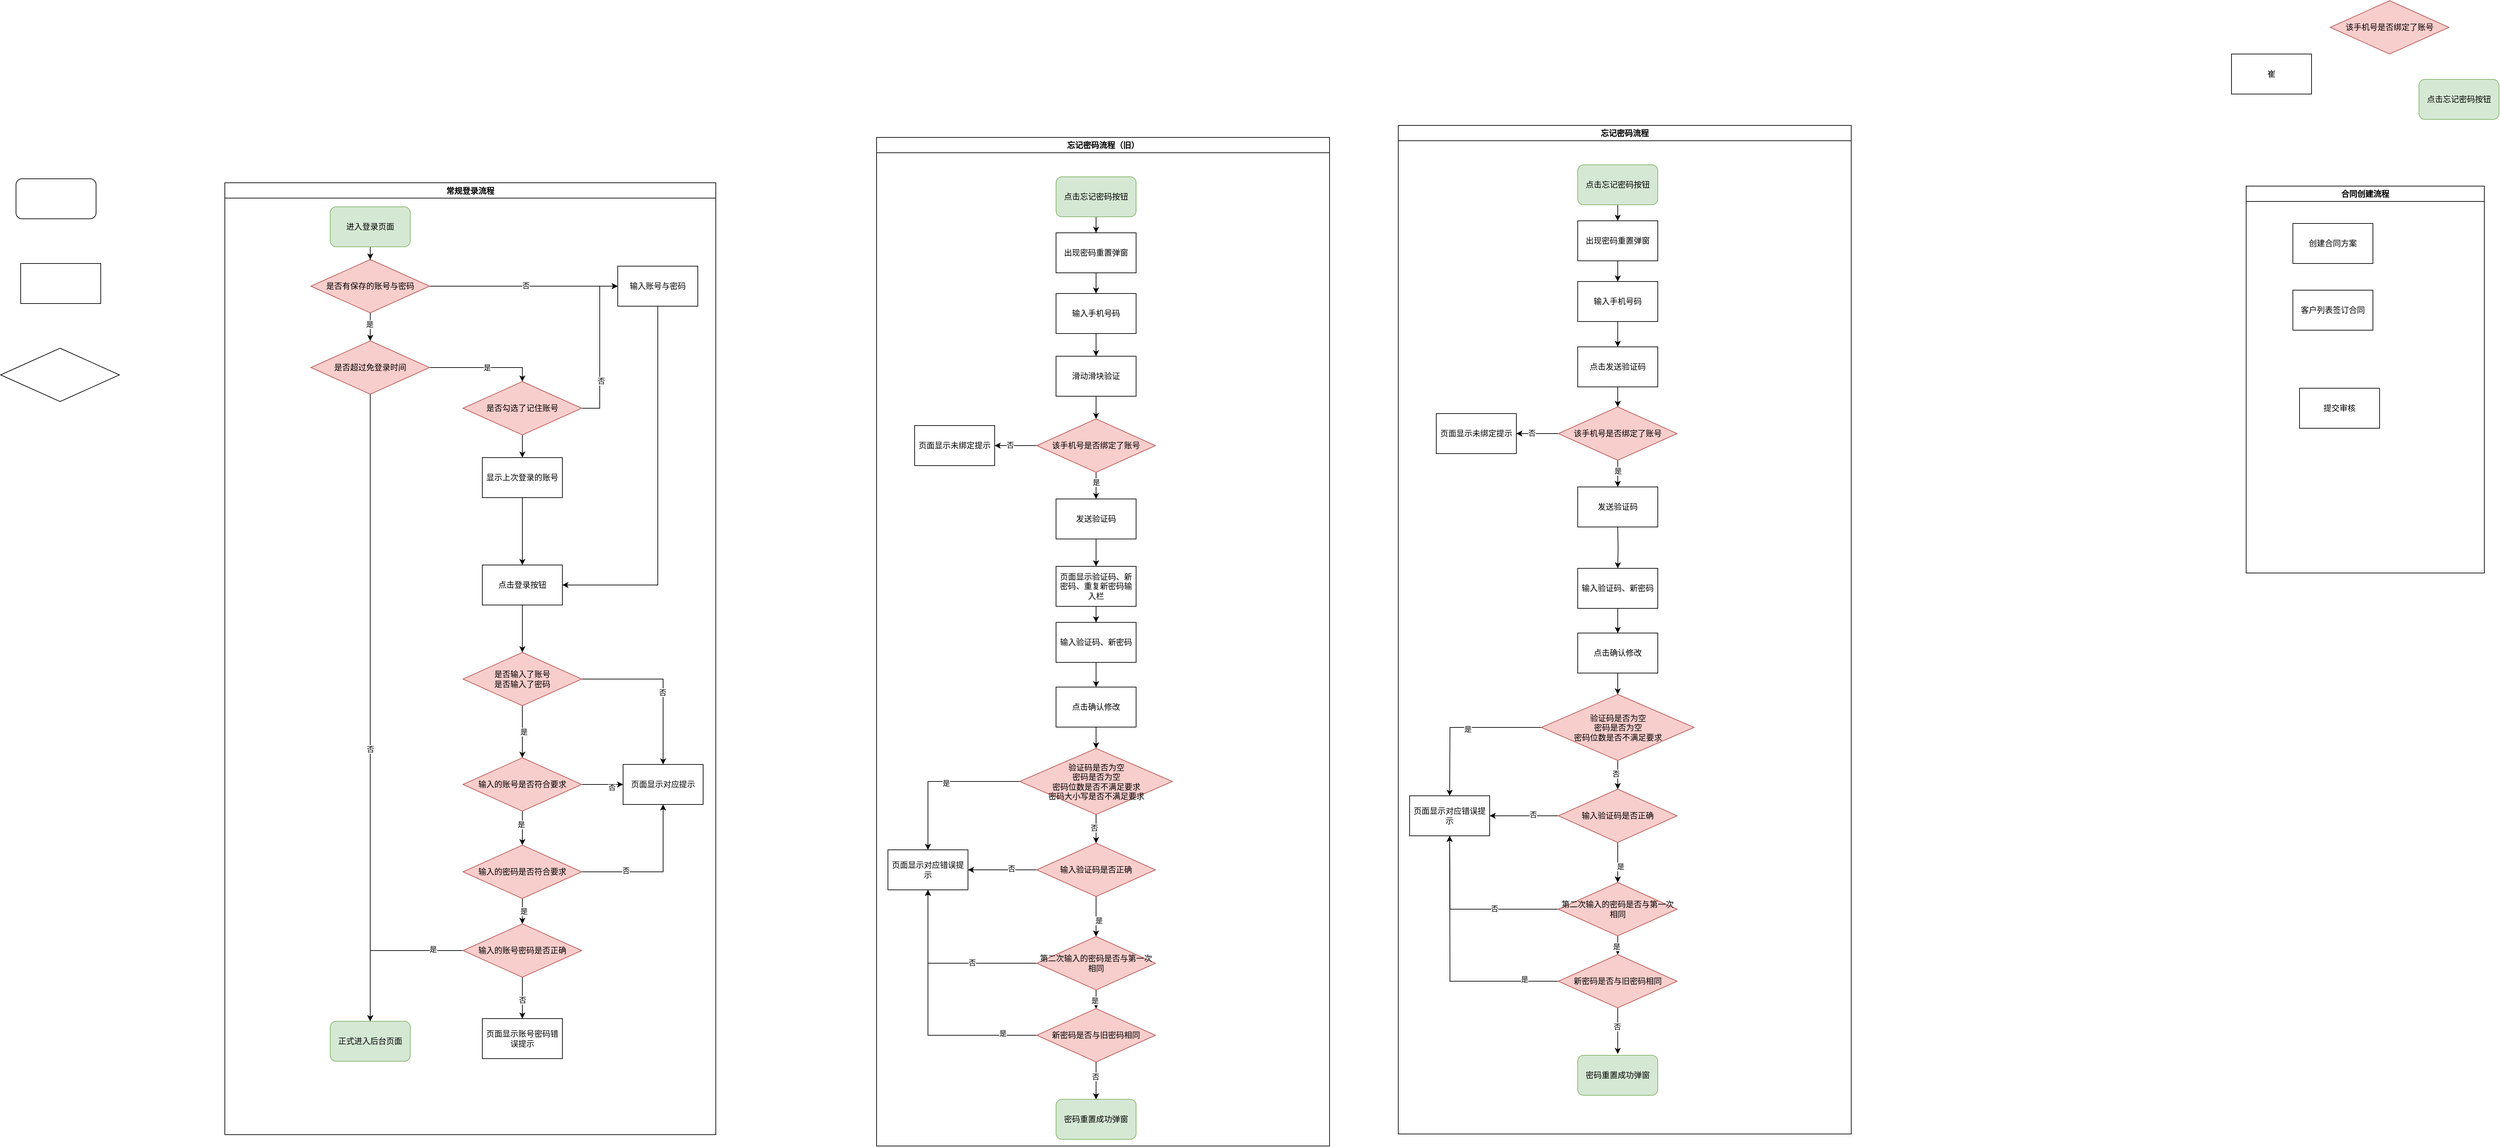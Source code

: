 <mxfile version="24.7.1" type="github">
  <diagram name="第 1 页" id="F05l9aFnmWJKwojHecaN">
    <mxGraphModel dx="1444" dy="2947" grid="0" gridSize="10" guides="1" tooltips="1" connect="1" arrows="1" fold="1" page="0" pageScale="1" pageWidth="827" pageHeight="1169" math="0" shadow="0">
      <root>
        <mxCell id="0" />
        <mxCell id="1" parent="0" />
        <mxCell id="-9Zzd_e0Hqp7uIsVxWTX-5" value="常规登录流程" style="swimlane;" parent="1" vertex="1">
          <mxGeometry x="-320" y="-600" width="736" height="1427" as="geometry">
            <mxRectangle x="-183" y="-674" width="107" height="26" as="alternateBounds" />
          </mxGeometry>
        </mxCell>
        <mxCell id="cMeBgRiUTRAfW4mJI98a-125" style="edgeStyle=orthogonalEdgeStyle;rounded=0;orthogonalLoop=1;jettySize=auto;html=1;entryX=1;entryY=0.5;entryDx=0;entryDy=0;" parent="-9Zzd_e0Hqp7uIsVxWTX-5" source="-9Zzd_e0Hqp7uIsVxWTX-2" target="cMeBgRiUTRAfW4mJI98a-122" edge="1">
          <mxGeometry relative="1" as="geometry">
            <Array as="points">
              <mxPoint x="649" y="603" />
            </Array>
          </mxGeometry>
        </mxCell>
        <mxCell id="-9Zzd_e0Hqp7uIsVxWTX-2" value="输入账号与密码" style="rounded=0;whiteSpace=wrap;html=1;" parent="-9Zzd_e0Hqp7uIsVxWTX-5" vertex="1">
          <mxGeometry x="589" y="125" width="120" height="60" as="geometry" />
        </mxCell>
        <mxCell id="-9Zzd_e0Hqp7uIsVxWTX-9" style="edgeStyle=orthogonalEdgeStyle;rounded=0;orthogonalLoop=1;jettySize=auto;html=1;entryX=0.5;entryY=0;entryDx=0;entryDy=0;" parent="-9Zzd_e0Hqp7uIsVxWTX-5" source="-9Zzd_e0Hqp7uIsVxWTX-6" target="-9Zzd_e0Hqp7uIsVxWTX-7" edge="1">
          <mxGeometry relative="1" as="geometry">
            <mxPoint x="132" y="235" as="targetPoint" />
          </mxGeometry>
        </mxCell>
        <mxCell id="-9Zzd_e0Hqp7uIsVxWTX-10" value="是" style="edgeLabel;html=1;align=center;verticalAlign=middle;resizable=0;points=[];" parent="-9Zzd_e0Hqp7uIsVxWTX-9" vertex="1" connectable="0">
          <mxGeometry x="-0.181" y="-1" relative="1" as="geometry">
            <mxPoint as="offset" />
          </mxGeometry>
        </mxCell>
        <mxCell id="-9Zzd_e0Hqp7uIsVxWTX-17" style="edgeStyle=orthogonalEdgeStyle;rounded=0;orthogonalLoop=1;jettySize=auto;html=1;entryX=0;entryY=0.5;entryDx=0;entryDy=0;" parent="-9Zzd_e0Hqp7uIsVxWTX-5" source="-9Zzd_e0Hqp7uIsVxWTX-6" target="-9Zzd_e0Hqp7uIsVxWTX-2" edge="1">
          <mxGeometry relative="1" as="geometry" />
        </mxCell>
        <mxCell id="-9Zzd_e0Hqp7uIsVxWTX-18" value="否" style="edgeLabel;html=1;align=center;verticalAlign=middle;resizable=0;points=[];" parent="-9Zzd_e0Hqp7uIsVxWTX-17" vertex="1" connectable="0">
          <mxGeometry x="0.022" y="1" relative="1" as="geometry">
            <mxPoint as="offset" />
          </mxGeometry>
        </mxCell>
        <mxCell id="-9Zzd_e0Hqp7uIsVxWTX-6" value="是否有保存的账号与密码" style="rhombus;whiteSpace=wrap;html=1;fillColor=#f8cecc;strokeColor=#b85450;" parent="-9Zzd_e0Hqp7uIsVxWTX-5" vertex="1">
          <mxGeometry x="129" y="115" width="178" height="80" as="geometry" />
        </mxCell>
        <mxCell id="-9Zzd_e0Hqp7uIsVxWTX-15" style="edgeStyle=orthogonalEdgeStyle;rounded=0;orthogonalLoop=1;jettySize=auto;html=1;entryX=0.5;entryY=0;entryDx=0;entryDy=0;" parent="-9Zzd_e0Hqp7uIsVxWTX-5" source="-9Zzd_e0Hqp7uIsVxWTX-7" target="-9Zzd_e0Hqp7uIsVxWTX-12" edge="1">
          <mxGeometry relative="1" as="geometry" />
        </mxCell>
        <mxCell id="-9Zzd_e0Hqp7uIsVxWTX-16" value="否" style="edgeLabel;html=1;align=center;verticalAlign=middle;resizable=0;points=[];" parent="-9Zzd_e0Hqp7uIsVxWTX-15" vertex="1" connectable="0">
          <mxGeometry x="0.132" relative="1" as="geometry">
            <mxPoint as="offset" />
          </mxGeometry>
        </mxCell>
        <mxCell id="cMeBgRiUTRAfW4mJI98a-4" style="edgeStyle=orthogonalEdgeStyle;rounded=0;orthogonalLoop=1;jettySize=auto;html=1;entryX=0.5;entryY=0;entryDx=0;entryDy=0;" parent="-9Zzd_e0Hqp7uIsVxWTX-5" source="-9Zzd_e0Hqp7uIsVxWTX-7" target="-9Zzd_e0Hqp7uIsVxWTX-20" edge="1">
          <mxGeometry relative="1" as="geometry" />
        </mxCell>
        <mxCell id="cMeBgRiUTRAfW4mJI98a-5" value="是" style="edgeLabel;html=1;align=center;verticalAlign=middle;resizable=0;points=[];" parent="cMeBgRiUTRAfW4mJI98a-4" vertex="1" connectable="0">
          <mxGeometry x="0.07" relative="1" as="geometry">
            <mxPoint as="offset" />
          </mxGeometry>
        </mxCell>
        <mxCell id="-9Zzd_e0Hqp7uIsVxWTX-7" value="是否超过免登录时间" style="rhombus;whiteSpace=wrap;html=1;fillColor=#f8cecc;strokeColor=#b85450;" parent="-9Zzd_e0Hqp7uIsVxWTX-5" vertex="1">
          <mxGeometry x="129" y="237" width="178" height="80" as="geometry" />
        </mxCell>
        <mxCell id="-9Zzd_e0Hqp7uIsVxWTX-14" style="edgeStyle=orthogonalEdgeStyle;rounded=0;orthogonalLoop=1;jettySize=auto;html=1;entryX=0.5;entryY=0;entryDx=0;entryDy=0;" parent="-9Zzd_e0Hqp7uIsVxWTX-5" source="-9Zzd_e0Hqp7uIsVxWTX-11" target="-9Zzd_e0Hqp7uIsVxWTX-6" edge="1">
          <mxGeometry relative="1" as="geometry" />
        </mxCell>
        <mxCell id="-9Zzd_e0Hqp7uIsVxWTX-11" value="进入登录页面" style="rounded=1;whiteSpace=wrap;html=1;fillColor=#d5e8d4;strokeColor=#82b366;" parent="-9Zzd_e0Hqp7uIsVxWTX-5" vertex="1">
          <mxGeometry x="158" y="36" width="120" height="60" as="geometry" />
        </mxCell>
        <mxCell id="-9Zzd_e0Hqp7uIsVxWTX-12" value="正式进入后台页面" style="rounded=1;whiteSpace=wrap;html=1;fillColor=#d5e8d4;strokeColor=#82b366;" parent="-9Zzd_e0Hqp7uIsVxWTX-5" vertex="1">
          <mxGeometry x="158" y="1257" width="120" height="60" as="geometry" />
        </mxCell>
        <mxCell id="cMeBgRiUTRAfW4mJI98a-124" style="edgeStyle=orthogonalEdgeStyle;rounded=0;orthogonalLoop=1;jettySize=auto;html=1;entryX=0.5;entryY=0;entryDx=0;entryDy=0;" parent="-9Zzd_e0Hqp7uIsVxWTX-5" source="-9Zzd_e0Hqp7uIsVxWTX-19" target="cMeBgRiUTRAfW4mJI98a-122" edge="1">
          <mxGeometry relative="1" as="geometry" />
        </mxCell>
        <mxCell id="-9Zzd_e0Hqp7uIsVxWTX-19" value="&lt;div&gt;显示上次登录的账号&lt;/div&gt;" style="rounded=0;whiteSpace=wrap;html=1;" parent="-9Zzd_e0Hqp7uIsVxWTX-5" vertex="1">
          <mxGeometry x="386" y="412" width="120" height="60" as="geometry" />
        </mxCell>
        <mxCell id="cMeBgRiUTRAfW4mJI98a-6" style="edgeStyle=orthogonalEdgeStyle;rounded=0;orthogonalLoop=1;jettySize=auto;html=1;entryX=0.5;entryY=0;entryDx=0;entryDy=0;" parent="-9Zzd_e0Hqp7uIsVxWTX-5" source="-9Zzd_e0Hqp7uIsVxWTX-20" target="-9Zzd_e0Hqp7uIsVxWTX-19" edge="1">
          <mxGeometry relative="1" as="geometry" />
        </mxCell>
        <mxCell id="cMeBgRiUTRAfW4mJI98a-8" style="edgeStyle=orthogonalEdgeStyle;rounded=0;orthogonalLoop=1;jettySize=auto;html=1;entryX=0;entryY=0.5;entryDx=0;entryDy=0;" parent="-9Zzd_e0Hqp7uIsVxWTX-5" source="-9Zzd_e0Hqp7uIsVxWTX-20" target="-9Zzd_e0Hqp7uIsVxWTX-2" edge="1">
          <mxGeometry relative="1" as="geometry" />
        </mxCell>
        <mxCell id="cMeBgRiUTRAfW4mJI98a-9" value="否" style="edgeLabel;html=1;align=center;verticalAlign=middle;resizable=0;points=[];" parent="cMeBgRiUTRAfW4mJI98a-8" vertex="1" connectable="0">
          <mxGeometry x="-0.422" y="-2" relative="1" as="geometry">
            <mxPoint as="offset" />
          </mxGeometry>
        </mxCell>
        <mxCell id="-9Zzd_e0Hqp7uIsVxWTX-20" value="是否勾选了记住账号" style="rhombus;whiteSpace=wrap;html=1;fillColor=#f8cecc;strokeColor=#b85450;" parent="-9Zzd_e0Hqp7uIsVxWTX-5" vertex="1">
          <mxGeometry x="357" y="298" width="178" height="80" as="geometry" />
        </mxCell>
        <mxCell id="cMeBgRiUTRAfW4mJI98a-118" style="edgeStyle=orthogonalEdgeStyle;rounded=0;orthogonalLoop=1;jettySize=auto;html=1;" parent="-9Zzd_e0Hqp7uIsVxWTX-5" source="cMeBgRiUTRAfW4mJI98a-116" target="cMeBgRiUTRAfW4mJI98a-117" edge="1">
          <mxGeometry relative="1" as="geometry" />
        </mxCell>
        <mxCell id="cMeBgRiUTRAfW4mJI98a-121" value="否" style="edgeLabel;html=1;align=center;verticalAlign=middle;resizable=0;points=[];" parent="cMeBgRiUTRAfW4mJI98a-118" vertex="1" connectable="0">
          <mxGeometry x="0.1" relative="1" as="geometry">
            <mxPoint as="offset" />
          </mxGeometry>
        </mxCell>
        <mxCell id="cMeBgRiUTRAfW4mJI98a-119" style="edgeStyle=orthogonalEdgeStyle;rounded=0;orthogonalLoop=1;jettySize=auto;html=1;entryX=0.5;entryY=0;entryDx=0;entryDy=0;" parent="-9Zzd_e0Hqp7uIsVxWTX-5" source="cMeBgRiUTRAfW4mJI98a-116" target="-9Zzd_e0Hqp7uIsVxWTX-12" edge="1">
          <mxGeometry relative="1" as="geometry" />
        </mxCell>
        <mxCell id="cMeBgRiUTRAfW4mJI98a-120" value="是" style="edgeLabel;html=1;align=center;verticalAlign=middle;resizable=0;points=[];" parent="cMeBgRiUTRAfW4mJI98a-119" vertex="1" connectable="0">
          <mxGeometry x="-0.628" y="-2" relative="1" as="geometry">
            <mxPoint as="offset" />
          </mxGeometry>
        </mxCell>
        <mxCell id="cMeBgRiUTRAfW4mJI98a-116" value="输入的账号密码是否正确" style="rhombus;whiteSpace=wrap;html=1;fillColor=#f8cecc;strokeColor=#b85450;" parent="-9Zzd_e0Hqp7uIsVxWTX-5" vertex="1">
          <mxGeometry x="357" y="1111" width="178" height="80" as="geometry" />
        </mxCell>
        <mxCell id="cMeBgRiUTRAfW4mJI98a-117" value="页面显示账号密码错误提示&lt;div&gt;&lt;/div&gt;" style="rounded=0;whiteSpace=wrap;html=1;" parent="-9Zzd_e0Hqp7uIsVxWTX-5" vertex="1">
          <mxGeometry x="386" y="1253" width="120" height="60" as="geometry" />
        </mxCell>
        <mxCell id="cMeBgRiUTRAfW4mJI98a-128" style="edgeStyle=orthogonalEdgeStyle;rounded=0;orthogonalLoop=1;jettySize=auto;html=1;" parent="-9Zzd_e0Hqp7uIsVxWTX-5" source="cMeBgRiUTRAfW4mJI98a-122" target="cMeBgRiUTRAfW4mJI98a-127" edge="1">
          <mxGeometry relative="1" as="geometry" />
        </mxCell>
        <mxCell id="cMeBgRiUTRAfW4mJI98a-122" value="点击登录按钮" style="rounded=0;whiteSpace=wrap;html=1;" parent="-9Zzd_e0Hqp7uIsVxWTX-5" vertex="1">
          <mxGeometry x="386" y="573" width="120" height="60" as="geometry" />
        </mxCell>
        <mxCell id="cMeBgRiUTRAfW4mJI98a-129" style="edgeStyle=orthogonalEdgeStyle;rounded=0;orthogonalLoop=1;jettySize=auto;html=1;entryX=0.5;entryY=0;entryDx=0;entryDy=0;" parent="-9Zzd_e0Hqp7uIsVxWTX-5" source="cMeBgRiUTRAfW4mJI98a-127" target="cMeBgRiUTRAfW4mJI98a-134" edge="1">
          <mxGeometry relative="1" as="geometry" />
        </mxCell>
        <mxCell id="cMeBgRiUTRAfW4mJI98a-130" value="是" style="edgeLabel;html=1;align=center;verticalAlign=middle;resizable=0;points=[];" parent="cMeBgRiUTRAfW4mJI98a-129" vertex="1" connectable="0">
          <mxGeometry x="-0.012" y="2" relative="1" as="geometry">
            <mxPoint as="offset" />
          </mxGeometry>
        </mxCell>
        <mxCell id="cMeBgRiUTRAfW4mJI98a-132" style="edgeStyle=orthogonalEdgeStyle;rounded=0;orthogonalLoop=1;jettySize=auto;html=1;" parent="-9Zzd_e0Hqp7uIsVxWTX-5" source="cMeBgRiUTRAfW4mJI98a-127" target="cMeBgRiUTRAfW4mJI98a-131" edge="1">
          <mxGeometry relative="1" as="geometry" />
        </mxCell>
        <mxCell id="cMeBgRiUTRAfW4mJI98a-133" value="否" style="edgeLabel;html=1;align=center;verticalAlign=middle;resizable=0;points=[];" parent="cMeBgRiUTRAfW4mJI98a-132" vertex="1" connectable="0">
          <mxGeometry x="0.136" y="-1" relative="1" as="geometry">
            <mxPoint as="offset" />
          </mxGeometry>
        </mxCell>
        <mxCell id="cMeBgRiUTRAfW4mJI98a-127" value="是否输入了账号&lt;br&gt;是否输入了密码" style="rhombus;whiteSpace=wrap;html=1;fillColor=#f8cecc;strokeColor=#b85450;" parent="-9Zzd_e0Hqp7uIsVxWTX-5" vertex="1">
          <mxGeometry x="357" y="704" width="178" height="80" as="geometry" />
        </mxCell>
        <mxCell id="cMeBgRiUTRAfW4mJI98a-131" value="页面显示对应提示&lt;div&gt;&lt;/div&gt;" style="rounded=0;whiteSpace=wrap;html=1;" parent="-9Zzd_e0Hqp7uIsVxWTX-5" vertex="1">
          <mxGeometry x="597" y="872" width="120" height="60" as="geometry" />
        </mxCell>
        <mxCell id="cMeBgRiUTRAfW4mJI98a-136" style="edgeStyle=orthogonalEdgeStyle;rounded=0;orthogonalLoop=1;jettySize=auto;html=1;" parent="-9Zzd_e0Hqp7uIsVxWTX-5" source="cMeBgRiUTRAfW4mJI98a-134" target="cMeBgRiUTRAfW4mJI98a-135" edge="1">
          <mxGeometry relative="1" as="geometry" />
        </mxCell>
        <mxCell id="cMeBgRiUTRAfW4mJI98a-138" value="是" style="edgeLabel;html=1;align=center;verticalAlign=middle;resizable=0;points=[];" parent="cMeBgRiUTRAfW4mJI98a-136" vertex="1" connectable="0">
          <mxGeometry x="-0.216" y="-2" relative="1" as="geometry">
            <mxPoint as="offset" />
          </mxGeometry>
        </mxCell>
        <mxCell id="cMeBgRiUTRAfW4mJI98a-140" style="edgeStyle=orthogonalEdgeStyle;rounded=0;orthogonalLoop=1;jettySize=auto;html=1;" parent="-9Zzd_e0Hqp7uIsVxWTX-5" source="cMeBgRiUTRAfW4mJI98a-134" target="cMeBgRiUTRAfW4mJI98a-131" edge="1">
          <mxGeometry relative="1" as="geometry" />
        </mxCell>
        <mxCell id="cMeBgRiUTRAfW4mJI98a-142" value="否" style="edgeLabel;html=1;align=center;verticalAlign=middle;resizable=0;points=[];" parent="cMeBgRiUTRAfW4mJI98a-140" vertex="1" connectable="0">
          <mxGeometry x="0.452" y="-4" relative="1" as="geometry">
            <mxPoint as="offset" />
          </mxGeometry>
        </mxCell>
        <mxCell id="cMeBgRiUTRAfW4mJI98a-134" value="输入的账号是否符合要求" style="rhombus;whiteSpace=wrap;html=1;fillColor=#f8cecc;strokeColor=#b85450;" parent="-9Zzd_e0Hqp7uIsVxWTX-5" vertex="1">
          <mxGeometry x="357" y="862" width="178" height="80" as="geometry" />
        </mxCell>
        <mxCell id="cMeBgRiUTRAfW4mJI98a-137" style="edgeStyle=orthogonalEdgeStyle;rounded=0;orthogonalLoop=1;jettySize=auto;html=1;entryX=0.5;entryY=0;entryDx=0;entryDy=0;" parent="-9Zzd_e0Hqp7uIsVxWTX-5" source="cMeBgRiUTRAfW4mJI98a-135" target="cMeBgRiUTRAfW4mJI98a-116" edge="1">
          <mxGeometry relative="1" as="geometry" />
        </mxCell>
        <mxCell id="cMeBgRiUTRAfW4mJI98a-139" value="是" style="edgeLabel;html=1;align=center;verticalAlign=middle;resizable=0;points=[];" parent="cMeBgRiUTRAfW4mJI98a-137" vertex="1" connectable="0">
          <mxGeometry x="0.095" y="2" relative="1" as="geometry">
            <mxPoint as="offset" />
          </mxGeometry>
        </mxCell>
        <mxCell id="cMeBgRiUTRAfW4mJI98a-141" style="edgeStyle=orthogonalEdgeStyle;rounded=0;orthogonalLoop=1;jettySize=auto;html=1;entryX=0.5;entryY=1;entryDx=0;entryDy=0;" parent="-9Zzd_e0Hqp7uIsVxWTX-5" source="cMeBgRiUTRAfW4mJI98a-135" target="cMeBgRiUTRAfW4mJI98a-131" edge="1">
          <mxGeometry relative="1" as="geometry" />
        </mxCell>
        <mxCell id="cMeBgRiUTRAfW4mJI98a-143" value="否" style="edgeLabel;html=1;align=center;verticalAlign=middle;resizable=0;points=[];" parent="cMeBgRiUTRAfW4mJI98a-141" vertex="1" connectable="0">
          <mxGeometry x="-0.408" y="2" relative="1" as="geometry">
            <mxPoint as="offset" />
          </mxGeometry>
        </mxCell>
        <mxCell id="cMeBgRiUTRAfW4mJI98a-135" value="输入的密码是否符合要求" style="rhombus;whiteSpace=wrap;html=1;fillColor=#f8cecc;strokeColor=#b85450;" parent="-9Zzd_e0Hqp7uIsVxWTX-5" vertex="1">
          <mxGeometry x="357" y="993" width="178" height="80" as="geometry" />
        </mxCell>
        <mxCell id="-9Zzd_e0Hqp7uIsVxWTX-8" value="" style="rhombus;whiteSpace=wrap;html=1;" parent="1" vertex="1">
          <mxGeometry x="-656" y="-352" width="178" height="80" as="geometry" />
        </mxCell>
        <mxCell id="cMeBgRiUTRAfW4mJI98a-11" value="忘记密码流程（旧）" style="swimlane;whiteSpace=wrap;html=1;" parent="1" vertex="1">
          <mxGeometry x="657" y="-668" width="679" height="1512" as="geometry" />
        </mxCell>
        <mxCell id="-7WMTudne2ME9wW7jkPf-2" style="edgeStyle=orthogonalEdgeStyle;rounded=0;orthogonalLoop=1;jettySize=auto;html=1;entryX=0.5;entryY=0;entryDx=0;entryDy=0;" parent="cMeBgRiUTRAfW4mJI98a-11" source="cMeBgRiUTRAfW4mJI98a-12" target="-7WMTudne2ME9wW7jkPf-1" edge="1">
          <mxGeometry relative="1" as="geometry" />
        </mxCell>
        <mxCell id="cMeBgRiUTRAfW4mJI98a-12" value="点击忘记密码按钮" style="rounded=1;whiteSpace=wrap;html=1;fillColor=#d5e8d4;strokeColor=#82b366;" parent="cMeBgRiUTRAfW4mJI98a-11" vertex="1">
          <mxGeometry x="269" y="59" width="120" height="60" as="geometry" />
        </mxCell>
        <mxCell id="cMeBgRiUTRAfW4mJI98a-19" style="edgeStyle=orthogonalEdgeStyle;rounded=0;orthogonalLoop=1;jettySize=auto;html=1;entryX=0.5;entryY=0;entryDx=0;entryDy=0;" parent="cMeBgRiUTRAfW4mJI98a-11" source="-9Zzd_e0Hqp7uIsVxWTX-4" target="cMeBgRiUTRAfW4mJI98a-15" edge="1">
          <mxGeometry relative="1" as="geometry" />
        </mxCell>
        <mxCell id="-9Zzd_e0Hqp7uIsVxWTX-4" value="输入手机号码" style="rounded=0;whiteSpace=wrap;html=1;" parent="cMeBgRiUTRAfW4mJI98a-11" vertex="1">
          <mxGeometry x="269" y="234" width="120" height="60" as="geometry" />
        </mxCell>
        <mxCell id="cMeBgRiUTRAfW4mJI98a-20" style="edgeStyle=orthogonalEdgeStyle;rounded=0;orthogonalLoop=1;jettySize=auto;html=1;" parent="cMeBgRiUTRAfW4mJI98a-11" source="cMeBgRiUTRAfW4mJI98a-15" target="cMeBgRiUTRAfW4mJI98a-17" edge="1">
          <mxGeometry relative="1" as="geometry" />
        </mxCell>
        <mxCell id="cMeBgRiUTRAfW4mJI98a-15" value="滑动滑块验证" style="rounded=0;whiteSpace=wrap;html=1;" parent="cMeBgRiUTRAfW4mJI98a-11" vertex="1">
          <mxGeometry x="269" y="328" width="120" height="60" as="geometry" />
        </mxCell>
        <mxCell id="cMeBgRiUTRAfW4mJI98a-22" style="edgeStyle=orthogonalEdgeStyle;rounded=0;orthogonalLoop=1;jettySize=auto;html=1;entryX=0.5;entryY=0;entryDx=0;entryDy=0;" parent="cMeBgRiUTRAfW4mJI98a-11" source="cMeBgRiUTRAfW4mJI98a-17" target="cMeBgRiUTRAfW4mJI98a-21" edge="1">
          <mxGeometry relative="1" as="geometry" />
        </mxCell>
        <mxCell id="cMeBgRiUTRAfW4mJI98a-26" value="是" style="edgeLabel;html=1;align=center;verticalAlign=middle;resizable=0;points=[];" parent="cMeBgRiUTRAfW4mJI98a-22" vertex="1" connectable="0">
          <mxGeometry x="-0.244" relative="1" as="geometry">
            <mxPoint as="offset" />
          </mxGeometry>
        </mxCell>
        <mxCell id="cMeBgRiUTRAfW4mJI98a-24" style="edgeStyle=orthogonalEdgeStyle;rounded=0;orthogonalLoop=1;jettySize=auto;html=1;entryX=1;entryY=0.5;entryDx=0;entryDy=0;" parent="cMeBgRiUTRAfW4mJI98a-11" source="cMeBgRiUTRAfW4mJI98a-17" target="cMeBgRiUTRAfW4mJI98a-23" edge="1">
          <mxGeometry relative="1" as="geometry" />
        </mxCell>
        <mxCell id="cMeBgRiUTRAfW4mJI98a-25" value="否" style="edgeLabel;html=1;align=center;verticalAlign=middle;resizable=0;points=[];" parent="cMeBgRiUTRAfW4mJI98a-24" vertex="1" connectable="0">
          <mxGeometry x="0.266" y="-1" relative="1" as="geometry">
            <mxPoint as="offset" />
          </mxGeometry>
        </mxCell>
        <mxCell id="cMeBgRiUTRAfW4mJI98a-17" value="该手机号是否绑定了账号" style="rhombus;whiteSpace=wrap;html=1;fillColor=#f8cecc;strokeColor=#b85450;" parent="cMeBgRiUTRAfW4mJI98a-11" vertex="1">
          <mxGeometry x="240" y="422" width="178" height="80" as="geometry" />
        </mxCell>
        <mxCell id="cMeBgRiUTRAfW4mJI98a-34" style="edgeStyle=orthogonalEdgeStyle;rounded=0;orthogonalLoop=1;jettySize=auto;html=1;entryX=0.5;entryY=0;entryDx=0;entryDy=0;" parent="cMeBgRiUTRAfW4mJI98a-11" source="cMeBgRiUTRAfW4mJI98a-21" target="cMeBgRiUTRAfW4mJI98a-33" edge="1">
          <mxGeometry relative="1" as="geometry" />
        </mxCell>
        <mxCell id="cMeBgRiUTRAfW4mJI98a-21" value="发送验证码" style="rounded=0;whiteSpace=wrap;html=1;" parent="cMeBgRiUTRAfW4mJI98a-11" vertex="1">
          <mxGeometry x="269" y="542" width="120" height="60" as="geometry" />
        </mxCell>
        <mxCell id="cMeBgRiUTRAfW4mJI98a-23" value="页面显示未绑定提示" style="rounded=0;whiteSpace=wrap;html=1;" parent="cMeBgRiUTRAfW4mJI98a-11" vertex="1">
          <mxGeometry x="57" y="432" width="120" height="60" as="geometry" />
        </mxCell>
        <mxCell id="cMeBgRiUTRAfW4mJI98a-31" style="edgeStyle=orthogonalEdgeStyle;rounded=0;orthogonalLoop=1;jettySize=auto;html=1;entryX=1;entryY=0.5;entryDx=0;entryDy=0;" parent="cMeBgRiUTRAfW4mJI98a-11" source="cMeBgRiUTRAfW4mJI98a-28" target="cMeBgRiUTRAfW4mJI98a-67" edge="1">
          <mxGeometry relative="1" as="geometry">
            <mxPoint x="160" y="1098" as="targetPoint" />
          </mxGeometry>
        </mxCell>
        <mxCell id="cMeBgRiUTRAfW4mJI98a-32" value="否" style="edgeLabel;html=1;align=center;verticalAlign=middle;resizable=0;points=[];" parent="cMeBgRiUTRAfW4mJI98a-31" vertex="1" connectable="0">
          <mxGeometry x="-0.263" y="-2" relative="1" as="geometry">
            <mxPoint as="offset" />
          </mxGeometry>
        </mxCell>
        <mxCell id="cMeBgRiUTRAfW4mJI98a-73" style="edgeStyle=orthogonalEdgeStyle;rounded=0;orthogonalLoop=1;jettySize=auto;html=1;entryX=0.5;entryY=0;entryDx=0;entryDy=0;" parent="cMeBgRiUTRAfW4mJI98a-11" source="cMeBgRiUTRAfW4mJI98a-28" target="cMeBgRiUTRAfW4mJI98a-72" edge="1">
          <mxGeometry relative="1" as="geometry" />
        </mxCell>
        <mxCell id="cMeBgRiUTRAfW4mJI98a-74" value="是" style="edgeLabel;html=1;align=center;verticalAlign=middle;resizable=0;points=[];" parent="cMeBgRiUTRAfW4mJI98a-73" vertex="1" connectable="0">
          <mxGeometry x="0.178" y="4" relative="1" as="geometry">
            <mxPoint as="offset" />
          </mxGeometry>
        </mxCell>
        <mxCell id="cMeBgRiUTRAfW4mJI98a-28" value="输入验证码是否正确" style="rhombus;whiteSpace=wrap;html=1;fillColor=#f8cecc;strokeColor=#b85450;" parent="cMeBgRiUTRAfW4mJI98a-11" vertex="1">
          <mxGeometry x="240" y="1058" width="178" height="80" as="geometry" />
        </mxCell>
        <mxCell id="cMeBgRiUTRAfW4mJI98a-38" style="edgeStyle=orthogonalEdgeStyle;rounded=0;orthogonalLoop=1;jettySize=auto;html=1;" parent="cMeBgRiUTRAfW4mJI98a-11" source="cMeBgRiUTRAfW4mJI98a-33" target="cMeBgRiUTRAfW4mJI98a-37" edge="1">
          <mxGeometry relative="1" as="geometry" />
        </mxCell>
        <mxCell id="cMeBgRiUTRAfW4mJI98a-33" value="页面显示验证码、新密码、重复新密码输入栏" style="rounded=0;whiteSpace=wrap;html=1;" parent="cMeBgRiUTRAfW4mJI98a-11" vertex="1">
          <mxGeometry x="269" y="643" width="120" height="60" as="geometry" />
        </mxCell>
        <mxCell id="cMeBgRiUTRAfW4mJI98a-66" style="edgeStyle=orthogonalEdgeStyle;rounded=0;orthogonalLoop=1;jettySize=auto;html=1;entryX=0.5;entryY=0;entryDx=0;entryDy=0;" parent="cMeBgRiUTRAfW4mJI98a-11" source="cMeBgRiUTRAfW4mJI98a-36" target="cMeBgRiUTRAfW4mJI98a-65" edge="1">
          <mxGeometry relative="1" as="geometry" />
        </mxCell>
        <mxCell id="cMeBgRiUTRAfW4mJI98a-36" value="点击确认修改" style="rounded=0;whiteSpace=wrap;html=1;" parent="cMeBgRiUTRAfW4mJI98a-11" vertex="1">
          <mxGeometry x="269" y="824" width="120" height="60" as="geometry" />
        </mxCell>
        <mxCell id="cMeBgRiUTRAfW4mJI98a-39" style="edgeStyle=orthogonalEdgeStyle;rounded=0;orthogonalLoop=1;jettySize=auto;html=1;entryX=0.5;entryY=0;entryDx=0;entryDy=0;" parent="cMeBgRiUTRAfW4mJI98a-11" source="cMeBgRiUTRAfW4mJI98a-37" target="cMeBgRiUTRAfW4mJI98a-36" edge="1">
          <mxGeometry relative="1" as="geometry" />
        </mxCell>
        <mxCell id="cMeBgRiUTRAfW4mJI98a-37" value="输入验证码、新密码" style="rounded=0;whiteSpace=wrap;html=1;" parent="cMeBgRiUTRAfW4mJI98a-11" vertex="1">
          <mxGeometry x="269" y="727" width="120" height="60" as="geometry" />
        </mxCell>
        <mxCell id="cMeBgRiUTRAfW4mJI98a-68" style="edgeStyle=orthogonalEdgeStyle;rounded=0;orthogonalLoop=1;jettySize=auto;html=1;entryX=0.5;entryY=0;entryDx=0;entryDy=0;" parent="cMeBgRiUTRAfW4mJI98a-11" source="cMeBgRiUTRAfW4mJI98a-65" target="cMeBgRiUTRAfW4mJI98a-67" edge="1">
          <mxGeometry relative="1" as="geometry">
            <mxPoint x="100" y="1068" as="targetPoint" />
          </mxGeometry>
        </mxCell>
        <mxCell id="cMeBgRiUTRAfW4mJI98a-69" value="是" style="edgeLabel;html=1;align=center;verticalAlign=middle;resizable=0;points=[];" parent="cMeBgRiUTRAfW4mJI98a-68" vertex="1" connectable="0">
          <mxGeometry x="-0.073" y="2" relative="1" as="geometry">
            <mxPoint as="offset" />
          </mxGeometry>
        </mxCell>
        <mxCell id="cMeBgRiUTRAfW4mJI98a-70" style="edgeStyle=orthogonalEdgeStyle;rounded=0;orthogonalLoop=1;jettySize=auto;html=1;entryX=0.5;entryY=0;entryDx=0;entryDy=0;" parent="cMeBgRiUTRAfW4mJI98a-11" source="cMeBgRiUTRAfW4mJI98a-65" target="cMeBgRiUTRAfW4mJI98a-28" edge="1">
          <mxGeometry relative="1" as="geometry" />
        </mxCell>
        <mxCell id="cMeBgRiUTRAfW4mJI98a-71" value="否" style="edgeLabel;html=1;align=center;verticalAlign=middle;resizable=0;points=[];" parent="cMeBgRiUTRAfW4mJI98a-70" vertex="1" connectable="0">
          <mxGeometry x="-0.08" y="-3" relative="1" as="geometry">
            <mxPoint as="offset" />
          </mxGeometry>
        </mxCell>
        <mxCell id="cMeBgRiUTRAfW4mJI98a-65" value="验证码是否为空&lt;br&gt;密码是否为空&lt;br&gt;密码位数是否不满足要求&lt;div&gt;密码大小写是否不满足要求&lt;br&gt;&lt;/div&gt;" style="rhombus;whiteSpace=wrap;html=1;fillColor=#f8cecc;strokeColor=#b85450;" parent="cMeBgRiUTRAfW4mJI98a-11" vertex="1">
          <mxGeometry x="214.5" y="916" width="229" height="99" as="geometry" />
        </mxCell>
        <mxCell id="cMeBgRiUTRAfW4mJI98a-67" value="页面显示对应错误提示" style="rounded=0;whiteSpace=wrap;html=1;" parent="cMeBgRiUTRAfW4mJI98a-11" vertex="1">
          <mxGeometry x="17" y="1068" width="120" height="60" as="geometry" />
        </mxCell>
        <mxCell id="cMeBgRiUTRAfW4mJI98a-75" style="edgeStyle=orthogonalEdgeStyle;rounded=0;orthogonalLoop=1;jettySize=auto;html=1;entryX=0.5;entryY=1;entryDx=0;entryDy=0;" parent="cMeBgRiUTRAfW4mJI98a-11" source="cMeBgRiUTRAfW4mJI98a-72" target="cMeBgRiUTRAfW4mJI98a-67" edge="1">
          <mxGeometry relative="1" as="geometry">
            <mxPoint x="160" y="1098" as="targetPoint" />
          </mxGeometry>
        </mxCell>
        <mxCell id="cMeBgRiUTRAfW4mJI98a-76" value="否" style="edgeLabel;html=1;align=center;verticalAlign=middle;resizable=0;points=[];" parent="cMeBgRiUTRAfW4mJI98a-75" vertex="1" connectable="0">
          <mxGeometry x="-0.291" y="-1" relative="1" as="geometry">
            <mxPoint as="offset" />
          </mxGeometry>
        </mxCell>
        <mxCell id="cMeBgRiUTRAfW4mJI98a-78" style="edgeStyle=orthogonalEdgeStyle;rounded=0;orthogonalLoop=1;jettySize=auto;html=1;entryX=0.5;entryY=0;entryDx=0;entryDy=0;" parent="cMeBgRiUTRAfW4mJI98a-11" source="cMeBgRiUTRAfW4mJI98a-72" target="wff64aWxeOLmYA7VvRD1-1" edge="1">
          <mxGeometry relative="1" as="geometry">
            <mxPoint x="332" y="1354" as="targetPoint" />
          </mxGeometry>
        </mxCell>
        <mxCell id="wff64aWxeOLmYA7VvRD1-3" value="是" style="edgeLabel;html=1;align=center;verticalAlign=middle;resizable=0;points=[];" parent="cMeBgRiUTRAfW4mJI98a-78" vertex="1" connectable="0">
          <mxGeometry x="-0.059" y="2" relative="1" as="geometry">
            <mxPoint as="offset" />
          </mxGeometry>
        </mxCell>
        <mxCell id="cMeBgRiUTRAfW4mJI98a-72" value="第二次输入的密码是否与第一次相同" style="rhombus;whiteSpace=wrap;html=1;fillColor=#f8cecc;strokeColor=#b85450;" parent="cMeBgRiUTRAfW4mJI98a-11" vertex="1">
          <mxGeometry x="240" y="1198" width="178" height="80" as="geometry" />
        </mxCell>
        <mxCell id="cMeBgRiUTRAfW4mJI98a-77" value="密码重置成功弹窗" style="rounded=1;whiteSpace=wrap;html=1;fillColor=#d5e8d4;strokeColor=#82b366;" parent="cMeBgRiUTRAfW4mJI98a-11" vertex="1">
          <mxGeometry x="269" y="1442" width="120" height="60" as="geometry" />
        </mxCell>
        <mxCell id="-7WMTudne2ME9wW7jkPf-3" style="edgeStyle=orthogonalEdgeStyle;rounded=0;orthogonalLoop=1;jettySize=auto;html=1;entryX=0.5;entryY=0;entryDx=0;entryDy=0;" parent="cMeBgRiUTRAfW4mJI98a-11" source="-7WMTudne2ME9wW7jkPf-1" target="-9Zzd_e0Hqp7uIsVxWTX-4" edge="1">
          <mxGeometry relative="1" as="geometry" />
        </mxCell>
        <mxCell id="-7WMTudne2ME9wW7jkPf-1" value="出现密码重置弹窗" style="rounded=0;whiteSpace=wrap;html=1;" parent="cMeBgRiUTRAfW4mJI98a-11" vertex="1">
          <mxGeometry x="269" y="143" width="120" height="60" as="geometry" />
        </mxCell>
        <mxCell id="wff64aWxeOLmYA7VvRD1-2" style="edgeStyle=orthogonalEdgeStyle;rounded=0;orthogonalLoop=1;jettySize=auto;html=1;entryX=0.5;entryY=0;entryDx=0;entryDy=0;" parent="cMeBgRiUTRAfW4mJI98a-11" source="wff64aWxeOLmYA7VvRD1-1" target="cMeBgRiUTRAfW4mJI98a-77" edge="1">
          <mxGeometry relative="1" as="geometry" />
        </mxCell>
        <mxCell id="wff64aWxeOLmYA7VvRD1-4" value="否" style="edgeLabel;html=1;align=center;verticalAlign=middle;resizable=0;points=[];" parent="wff64aWxeOLmYA7VvRD1-2" vertex="1" connectable="0">
          <mxGeometry x="-0.214" y="-1" relative="1" as="geometry">
            <mxPoint as="offset" />
          </mxGeometry>
        </mxCell>
        <mxCell id="wff64aWxeOLmYA7VvRD1-5" style="edgeStyle=orthogonalEdgeStyle;rounded=0;orthogonalLoop=1;jettySize=auto;html=1;entryX=0.5;entryY=1;entryDx=0;entryDy=0;" parent="cMeBgRiUTRAfW4mJI98a-11" source="wff64aWxeOLmYA7VvRD1-1" target="cMeBgRiUTRAfW4mJI98a-67" edge="1">
          <mxGeometry relative="1" as="geometry" />
        </mxCell>
        <mxCell id="wff64aWxeOLmYA7VvRD1-6" value="是" style="edgeLabel;html=1;align=center;verticalAlign=middle;resizable=0;points=[];" parent="wff64aWxeOLmYA7VvRD1-5" vertex="1" connectable="0">
          <mxGeometry x="-0.729" y="-3" relative="1" as="geometry">
            <mxPoint as="offset" />
          </mxGeometry>
        </mxCell>
        <mxCell id="wff64aWxeOLmYA7VvRD1-1" value="新密码是否与旧密码相同" style="rhombus;whiteSpace=wrap;html=1;fillColor=#f8cecc;strokeColor=#b85450;" parent="cMeBgRiUTRAfW4mJI98a-11" vertex="1">
          <mxGeometry x="240" y="1306" width="178" height="80" as="geometry" />
        </mxCell>
        <mxCell id="cMeBgRiUTRAfW4mJI98a-14" value="" style="rounded=1;whiteSpace=wrap;html=1;" parent="1" vertex="1">
          <mxGeometry x="-633" y="-606" width="120" height="60" as="geometry" />
        </mxCell>
        <mxCell id="cMeBgRiUTRAfW4mJI98a-16" value="" style="rounded=0;whiteSpace=wrap;html=1;" parent="1" vertex="1">
          <mxGeometry x="-626" y="-479" width="120" height="60" as="geometry" />
        </mxCell>
        <mxCell id="wff64aWxeOLmYA7VvRD1-7" value="忘记密码流程" style="swimlane;whiteSpace=wrap;html=1;" parent="1" vertex="1">
          <mxGeometry x="1439" y="-686" width="679" height="1512" as="geometry" />
        </mxCell>
        <mxCell id="wff64aWxeOLmYA7VvRD1-8" style="edgeStyle=orthogonalEdgeStyle;rounded=0;orthogonalLoop=1;jettySize=auto;html=1;entryX=0.5;entryY=0;entryDx=0;entryDy=0;" parent="wff64aWxeOLmYA7VvRD1-7" source="wff64aWxeOLmYA7VvRD1-9" target="wff64aWxeOLmYA7VvRD1-46" edge="1">
          <mxGeometry relative="1" as="geometry" />
        </mxCell>
        <mxCell id="wff64aWxeOLmYA7VvRD1-9" value="点击忘记密码按钮" style="rounded=1;whiteSpace=wrap;html=1;fillColor=#d5e8d4;strokeColor=#82b366;" parent="wff64aWxeOLmYA7VvRD1-7" vertex="1">
          <mxGeometry x="269" y="59" width="120" height="60" as="geometry" />
        </mxCell>
        <mxCell id="wff64aWxeOLmYA7VvRD1-10" style="edgeStyle=orthogonalEdgeStyle;rounded=0;orthogonalLoop=1;jettySize=auto;html=1;" parent="wff64aWxeOLmYA7VvRD1-7" source="wff64aWxeOLmYA7VvRD1-11" target="wff64aWxeOLmYA7VvRD1-52" edge="1">
          <mxGeometry relative="1" as="geometry">
            <mxPoint x="329" y="328" as="targetPoint" />
          </mxGeometry>
        </mxCell>
        <mxCell id="wff64aWxeOLmYA7VvRD1-11" value="输入手机号码" style="rounded=0;whiteSpace=wrap;html=1;" parent="wff64aWxeOLmYA7VvRD1-7" vertex="1">
          <mxGeometry x="269" y="234" width="120" height="60" as="geometry" />
        </mxCell>
        <mxCell id="wff64aWxeOLmYA7VvRD1-14" style="edgeStyle=orthogonalEdgeStyle;rounded=0;orthogonalLoop=1;jettySize=auto;html=1;entryX=0.5;entryY=0;entryDx=0;entryDy=0;" parent="wff64aWxeOLmYA7VvRD1-7" source="wff64aWxeOLmYA7VvRD1-18" edge="1">
          <mxGeometry relative="1" as="geometry">
            <mxPoint x="329" y="542" as="targetPoint" />
          </mxGeometry>
        </mxCell>
        <mxCell id="wff64aWxeOLmYA7VvRD1-15" value="是" style="edgeLabel;html=1;align=center;verticalAlign=middle;resizable=0;points=[];" parent="wff64aWxeOLmYA7VvRD1-14" vertex="1" connectable="0">
          <mxGeometry x="-0.244" relative="1" as="geometry">
            <mxPoint as="offset" />
          </mxGeometry>
        </mxCell>
        <mxCell id="wff64aWxeOLmYA7VvRD1-16" style="edgeStyle=orthogonalEdgeStyle;rounded=0;orthogonalLoop=1;jettySize=auto;html=1;entryX=1;entryY=0.5;entryDx=0;entryDy=0;" parent="wff64aWxeOLmYA7VvRD1-7" source="wff64aWxeOLmYA7VvRD1-18" target="wff64aWxeOLmYA7VvRD1-21" edge="1">
          <mxGeometry relative="1" as="geometry" />
        </mxCell>
        <mxCell id="wff64aWxeOLmYA7VvRD1-17" value="否" style="edgeLabel;html=1;align=center;verticalAlign=middle;resizable=0;points=[];" parent="wff64aWxeOLmYA7VvRD1-16" vertex="1" connectable="0">
          <mxGeometry x="0.266" y="-1" relative="1" as="geometry">
            <mxPoint as="offset" />
          </mxGeometry>
        </mxCell>
        <mxCell id="wff64aWxeOLmYA7VvRD1-18" value="该手机号是否绑定了账号" style="rhombus;whiteSpace=wrap;html=1;fillColor=#f8cecc;strokeColor=#b85450;" parent="wff64aWxeOLmYA7VvRD1-7" vertex="1">
          <mxGeometry x="240" y="422" width="178" height="80" as="geometry" />
        </mxCell>
        <mxCell id="wff64aWxeOLmYA7VvRD1-19" style="edgeStyle=orthogonalEdgeStyle;rounded=0;orthogonalLoop=1;jettySize=auto;html=1;" parent="wff64aWxeOLmYA7VvRD1-7" target="wff64aWxeOLmYA7VvRD1-32" edge="1">
          <mxGeometry relative="1" as="geometry">
            <mxPoint x="329" y="602" as="sourcePoint" />
            <mxPoint x="329" y="643" as="targetPoint" />
          </mxGeometry>
        </mxCell>
        <mxCell id="wff64aWxeOLmYA7VvRD1-21" value="页面显示未绑定提示" style="rounded=0;whiteSpace=wrap;html=1;" parent="wff64aWxeOLmYA7VvRD1-7" vertex="1">
          <mxGeometry x="57" y="432" width="120" height="60" as="geometry" />
        </mxCell>
        <mxCell id="wff64aWxeOLmYA7VvRD1-22" style="edgeStyle=orthogonalEdgeStyle;rounded=0;orthogonalLoop=1;jettySize=auto;html=1;entryX=1;entryY=0.5;entryDx=0;entryDy=0;" parent="wff64aWxeOLmYA7VvRD1-7" source="wff64aWxeOLmYA7VvRD1-26" edge="1">
          <mxGeometry relative="1" as="geometry">
            <mxPoint x="137" y="1035" as="targetPoint" />
          </mxGeometry>
        </mxCell>
        <mxCell id="wff64aWxeOLmYA7VvRD1-23" value="否" style="edgeLabel;html=1;align=center;verticalAlign=middle;resizable=0;points=[];" parent="wff64aWxeOLmYA7VvRD1-22" vertex="1" connectable="0">
          <mxGeometry x="-0.263" y="-2" relative="1" as="geometry">
            <mxPoint as="offset" />
          </mxGeometry>
        </mxCell>
        <mxCell id="wff64aWxeOLmYA7VvRD1-24" style="edgeStyle=orthogonalEdgeStyle;rounded=0;orthogonalLoop=1;jettySize=auto;html=1;entryX=0.5;entryY=0;entryDx=0;entryDy=0;" parent="wff64aWxeOLmYA7VvRD1-7" source="wff64aWxeOLmYA7VvRD1-26" target="wff64aWxeOLmYA7VvRD1-43" edge="1">
          <mxGeometry relative="1" as="geometry" />
        </mxCell>
        <mxCell id="wff64aWxeOLmYA7VvRD1-25" value="是" style="edgeLabel;html=1;align=center;verticalAlign=middle;resizable=0;points=[];" parent="wff64aWxeOLmYA7VvRD1-24" vertex="1" connectable="0">
          <mxGeometry x="0.178" y="4" relative="1" as="geometry">
            <mxPoint as="offset" />
          </mxGeometry>
        </mxCell>
        <mxCell id="wff64aWxeOLmYA7VvRD1-26" value="输入验证码是否正确" style="rhombus;whiteSpace=wrap;html=1;fillColor=#f8cecc;strokeColor=#b85450;" parent="wff64aWxeOLmYA7VvRD1-7" vertex="1">
          <mxGeometry x="240" y="995" width="178" height="80" as="geometry" />
        </mxCell>
        <mxCell id="wff64aWxeOLmYA7VvRD1-29" style="edgeStyle=orthogonalEdgeStyle;rounded=0;orthogonalLoop=1;jettySize=auto;html=1;entryX=0.5;entryY=0;entryDx=0;entryDy=0;" parent="wff64aWxeOLmYA7VvRD1-7" source="wff64aWxeOLmYA7VvRD1-30" target="wff64aWxeOLmYA7VvRD1-37" edge="1">
          <mxGeometry relative="1" as="geometry" />
        </mxCell>
        <mxCell id="wff64aWxeOLmYA7VvRD1-30" value="点击确认修改" style="rounded=0;whiteSpace=wrap;html=1;" parent="wff64aWxeOLmYA7VvRD1-7" vertex="1">
          <mxGeometry x="269" y="761" width="120" height="60" as="geometry" />
        </mxCell>
        <mxCell id="wff64aWxeOLmYA7VvRD1-31" style="edgeStyle=orthogonalEdgeStyle;rounded=0;orthogonalLoop=1;jettySize=auto;html=1;entryX=0.5;entryY=0;entryDx=0;entryDy=0;" parent="wff64aWxeOLmYA7VvRD1-7" source="wff64aWxeOLmYA7VvRD1-32" target="wff64aWxeOLmYA7VvRD1-30" edge="1">
          <mxGeometry relative="1" as="geometry" />
        </mxCell>
        <mxCell id="wff64aWxeOLmYA7VvRD1-32" value="输入验证码、新密码" style="rounded=0;whiteSpace=wrap;html=1;" parent="wff64aWxeOLmYA7VvRD1-7" vertex="1">
          <mxGeometry x="269" y="664" width="120" height="60" as="geometry" />
        </mxCell>
        <mxCell id="wff64aWxeOLmYA7VvRD1-33" style="edgeStyle=orthogonalEdgeStyle;rounded=0;orthogonalLoop=1;jettySize=auto;html=1;entryX=0.5;entryY=0;entryDx=0;entryDy=0;" parent="wff64aWxeOLmYA7VvRD1-7" source="wff64aWxeOLmYA7VvRD1-37" edge="1">
          <mxGeometry relative="1" as="geometry">
            <mxPoint x="77" y="1005" as="targetPoint" />
          </mxGeometry>
        </mxCell>
        <mxCell id="wff64aWxeOLmYA7VvRD1-34" value="是" style="edgeLabel;html=1;align=center;verticalAlign=middle;resizable=0;points=[];" parent="wff64aWxeOLmYA7VvRD1-33" vertex="1" connectable="0">
          <mxGeometry x="-0.073" y="2" relative="1" as="geometry">
            <mxPoint as="offset" />
          </mxGeometry>
        </mxCell>
        <mxCell id="wff64aWxeOLmYA7VvRD1-35" style="edgeStyle=orthogonalEdgeStyle;rounded=0;orthogonalLoop=1;jettySize=auto;html=1;entryX=0.5;entryY=0;entryDx=0;entryDy=0;" parent="wff64aWxeOLmYA7VvRD1-7" source="wff64aWxeOLmYA7VvRD1-37" target="wff64aWxeOLmYA7VvRD1-26" edge="1">
          <mxGeometry relative="1" as="geometry" />
        </mxCell>
        <mxCell id="wff64aWxeOLmYA7VvRD1-36" value="否" style="edgeLabel;html=1;align=center;verticalAlign=middle;resizable=0;points=[];" parent="wff64aWxeOLmYA7VvRD1-35" vertex="1" connectable="0">
          <mxGeometry x="-0.08" y="-3" relative="1" as="geometry">
            <mxPoint as="offset" />
          </mxGeometry>
        </mxCell>
        <mxCell id="wff64aWxeOLmYA7VvRD1-37" value="验证码是否为空&lt;br&gt;密码是否为空&lt;br&gt;密码位数是否不满足要求" style="rhombus;whiteSpace=wrap;html=1;fillColor=#f8cecc;strokeColor=#b85450;" parent="wff64aWxeOLmYA7VvRD1-7" vertex="1">
          <mxGeometry x="214.5" y="853" width="229" height="99" as="geometry" />
        </mxCell>
        <mxCell id="wff64aWxeOLmYA7VvRD1-38" value="页面显示对应错误提示" style="rounded=0;whiteSpace=wrap;html=1;" parent="wff64aWxeOLmYA7VvRD1-7" vertex="1">
          <mxGeometry x="17" y="1005" width="120" height="60" as="geometry" />
        </mxCell>
        <mxCell id="wff64aWxeOLmYA7VvRD1-39" style="edgeStyle=orthogonalEdgeStyle;rounded=0;orthogonalLoop=1;jettySize=auto;html=1;entryX=0.5;entryY=1;entryDx=0;entryDy=0;" parent="wff64aWxeOLmYA7VvRD1-7" source="wff64aWxeOLmYA7VvRD1-43" edge="1">
          <mxGeometry relative="1" as="geometry">
            <mxPoint x="77" y="1065" as="targetPoint" />
          </mxGeometry>
        </mxCell>
        <mxCell id="wff64aWxeOLmYA7VvRD1-40" value="否" style="edgeLabel;html=1;align=center;verticalAlign=middle;resizable=0;points=[];" parent="wff64aWxeOLmYA7VvRD1-39" vertex="1" connectable="0">
          <mxGeometry x="-0.291" y="-1" relative="1" as="geometry">
            <mxPoint as="offset" />
          </mxGeometry>
        </mxCell>
        <mxCell id="wff64aWxeOLmYA7VvRD1-41" style="edgeStyle=orthogonalEdgeStyle;rounded=0;orthogonalLoop=1;jettySize=auto;html=1;entryX=0.5;entryY=0;entryDx=0;entryDy=0;" parent="wff64aWxeOLmYA7VvRD1-7" source="wff64aWxeOLmYA7VvRD1-43" target="wff64aWxeOLmYA7VvRD1-51" edge="1">
          <mxGeometry relative="1" as="geometry">
            <mxPoint x="332" y="1291" as="targetPoint" />
          </mxGeometry>
        </mxCell>
        <mxCell id="wff64aWxeOLmYA7VvRD1-42" value="是" style="edgeLabel;html=1;align=center;verticalAlign=middle;resizable=0;points=[];" parent="wff64aWxeOLmYA7VvRD1-41" vertex="1" connectable="0">
          <mxGeometry x="-0.059" y="2" relative="1" as="geometry">
            <mxPoint as="offset" />
          </mxGeometry>
        </mxCell>
        <mxCell id="wff64aWxeOLmYA7VvRD1-43" value="第二次输入的密码是否与第一次相同" style="rhombus;whiteSpace=wrap;html=1;fillColor=#f8cecc;strokeColor=#b85450;" parent="wff64aWxeOLmYA7VvRD1-7" vertex="1">
          <mxGeometry x="240" y="1135" width="178" height="80" as="geometry" />
        </mxCell>
        <mxCell id="wff64aWxeOLmYA7VvRD1-44" value="密码重置成功弹窗" style="rounded=1;whiteSpace=wrap;html=1;fillColor=#d5e8d4;strokeColor=#82b366;" parent="wff64aWxeOLmYA7VvRD1-7" vertex="1">
          <mxGeometry x="269" y="1394" width="120" height="60" as="geometry" />
        </mxCell>
        <mxCell id="wff64aWxeOLmYA7VvRD1-45" style="edgeStyle=orthogonalEdgeStyle;rounded=0;orthogonalLoop=1;jettySize=auto;html=1;entryX=0.5;entryY=0;entryDx=0;entryDy=0;" parent="wff64aWxeOLmYA7VvRD1-7" source="wff64aWxeOLmYA7VvRD1-46" target="wff64aWxeOLmYA7VvRD1-11" edge="1">
          <mxGeometry relative="1" as="geometry" />
        </mxCell>
        <mxCell id="wff64aWxeOLmYA7VvRD1-46" value="出现密码重置弹窗" style="rounded=0;whiteSpace=wrap;html=1;" parent="wff64aWxeOLmYA7VvRD1-7" vertex="1">
          <mxGeometry x="269" y="143" width="120" height="60" as="geometry" />
        </mxCell>
        <mxCell id="wff64aWxeOLmYA7VvRD1-47" style="edgeStyle=orthogonalEdgeStyle;rounded=0;orthogonalLoop=1;jettySize=auto;html=1;" parent="wff64aWxeOLmYA7VvRD1-7" source="wff64aWxeOLmYA7VvRD1-51" edge="1">
          <mxGeometry relative="1" as="geometry">
            <mxPoint x="329" y="1392" as="targetPoint" />
          </mxGeometry>
        </mxCell>
        <mxCell id="wff64aWxeOLmYA7VvRD1-48" value="否" style="edgeLabel;html=1;align=center;verticalAlign=middle;resizable=0;points=[];" parent="wff64aWxeOLmYA7VvRD1-47" vertex="1" connectable="0">
          <mxGeometry x="-0.214" y="-1" relative="1" as="geometry">
            <mxPoint as="offset" />
          </mxGeometry>
        </mxCell>
        <mxCell id="wff64aWxeOLmYA7VvRD1-49" style="edgeStyle=orthogonalEdgeStyle;rounded=0;orthogonalLoop=1;jettySize=auto;html=1;entryX=0.5;entryY=1;entryDx=0;entryDy=0;" parent="wff64aWxeOLmYA7VvRD1-7" source="wff64aWxeOLmYA7VvRD1-51" edge="1">
          <mxGeometry relative="1" as="geometry">
            <mxPoint x="77" y="1065" as="targetPoint" />
          </mxGeometry>
        </mxCell>
        <mxCell id="wff64aWxeOLmYA7VvRD1-50" value="是" style="edgeLabel;html=1;align=center;verticalAlign=middle;resizable=0;points=[];" parent="wff64aWxeOLmYA7VvRD1-49" vertex="1" connectable="0">
          <mxGeometry x="-0.729" y="-3" relative="1" as="geometry">
            <mxPoint as="offset" />
          </mxGeometry>
        </mxCell>
        <mxCell id="wff64aWxeOLmYA7VvRD1-51" value="新密码是否与旧密码相同" style="rhombus;whiteSpace=wrap;html=1;fillColor=#f8cecc;strokeColor=#b85450;" parent="wff64aWxeOLmYA7VvRD1-7" vertex="1">
          <mxGeometry x="240" y="1243" width="178" height="80" as="geometry" />
        </mxCell>
        <mxCell id="wff64aWxeOLmYA7VvRD1-53" style="edgeStyle=orthogonalEdgeStyle;rounded=0;orthogonalLoop=1;jettySize=auto;html=1;entryX=0.5;entryY=0;entryDx=0;entryDy=0;" parent="wff64aWxeOLmYA7VvRD1-7" source="wff64aWxeOLmYA7VvRD1-52" target="wff64aWxeOLmYA7VvRD1-18" edge="1">
          <mxGeometry relative="1" as="geometry" />
        </mxCell>
        <mxCell id="wff64aWxeOLmYA7VvRD1-52" value="点击发送验证码" style="rounded=0;whiteSpace=wrap;html=1;" parent="wff64aWxeOLmYA7VvRD1-7" vertex="1">
          <mxGeometry x="269" y="332" width="120" height="60" as="geometry" />
        </mxCell>
        <mxCell id="wff64aWxeOLmYA7VvRD1-54" value="发送验证码" style="rounded=0;whiteSpace=wrap;html=1;" parent="wff64aWxeOLmYA7VvRD1-7" vertex="1">
          <mxGeometry x="269" y="542" width="120" height="60" as="geometry" />
        </mxCell>
        <mxCell id="EtHHx7GxwhC4JPyOXZYm-1" value="合同创建流程" style="swimlane;whiteSpace=wrap;html=1;" vertex="1" parent="1">
          <mxGeometry x="2710" y="-595" width="357" height="580" as="geometry" />
        </mxCell>
        <mxCell id="EtHHx7GxwhC4JPyOXZYm-5" value="创建合同方案" style="rounded=0;whiteSpace=wrap;html=1;" vertex="1" parent="EtHHx7GxwhC4JPyOXZYm-1">
          <mxGeometry x="70" y="56" width="120" height="60" as="geometry" />
        </mxCell>
        <mxCell id="EtHHx7GxwhC4JPyOXZYm-6" value="客户列表签订合同" style="rounded=0;whiteSpace=wrap;html=1;" vertex="1" parent="EtHHx7GxwhC4JPyOXZYm-1">
          <mxGeometry x="70" y="156" width="120" height="60" as="geometry" />
        </mxCell>
        <mxCell id="EtHHx7GxwhC4JPyOXZYm-7" value="提交审核" style="rounded=0;whiteSpace=wrap;html=1;" vertex="1" parent="EtHHx7GxwhC4JPyOXZYm-1">
          <mxGeometry x="80" y="303" width="120" height="60" as="geometry" />
        </mxCell>
        <mxCell id="EtHHx7GxwhC4JPyOXZYm-2" value="点击忘记密码按钮" style="rounded=1;whiteSpace=wrap;html=1;fillColor=#d5e8d4;strokeColor=#82b366;" vertex="1" parent="1">
          <mxGeometry x="2969" y="-755" width="120" height="60" as="geometry" />
        </mxCell>
        <mxCell id="EtHHx7GxwhC4JPyOXZYm-4" value="该手机号是否绑定了账号" style="rhombus;whiteSpace=wrap;html=1;fillColor=#f8cecc;strokeColor=#b85450;" vertex="1" parent="1">
          <mxGeometry x="2836" y="-873" width="178" height="80" as="geometry" />
        </mxCell>
        <mxCell id="EtHHx7GxwhC4JPyOXZYm-3" value="崔" style="rounded=0;whiteSpace=wrap;html=1;" vertex="1" parent="1">
          <mxGeometry x="2688" y="-793" width="120" height="60" as="geometry" />
        </mxCell>
      </root>
    </mxGraphModel>
  </diagram>
</mxfile>
